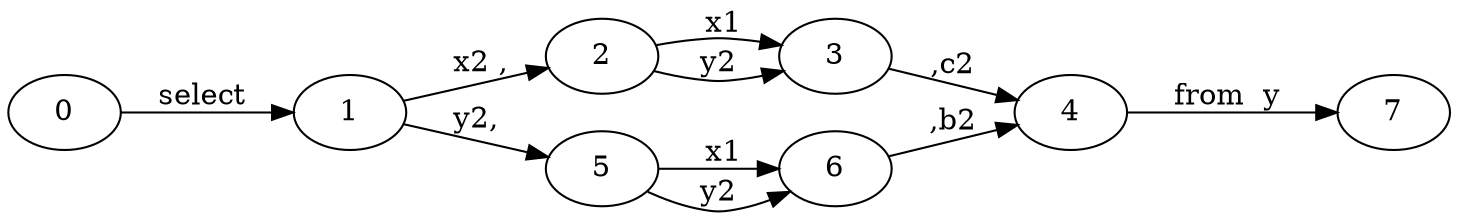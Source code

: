 digraph G {
rankdir = LR
d2tgraphstyle="scale=0.6"
0 -> 1 [ label="select\ "];
1 -> 2 [ label="\ x2 ,"];
1 -> 5 [ label="y2,"];
2 -> 3 [ label="\ x1"];
2 -> 3 [ label="y2"];
3 -> 4 [ label=",c2"];
4 -> 7 [ label=" from \ y  "];
5 -> 6 [ label="\ x1"];
5 -> 6 [ label="y2"];
6 -> 4 [ label=",b2"];
}

